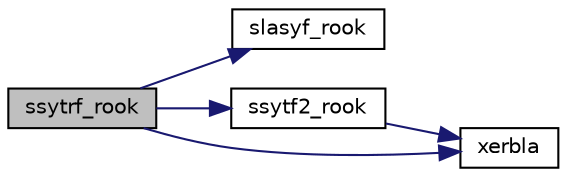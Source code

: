 digraph "ssytrf_rook"
{
 // LATEX_PDF_SIZE
  edge [fontname="Helvetica",fontsize="10",labelfontname="Helvetica",labelfontsize="10"];
  node [fontname="Helvetica",fontsize="10",shape=record];
  rankdir="LR";
  Node1 [label="ssytrf_rook",height=0.2,width=0.4,color="black", fillcolor="grey75", style="filled", fontcolor="black",tooltip="SSYTRF_ROOK"];
  Node1 -> Node2 [color="midnightblue",fontsize="10",style="solid",fontname="Helvetica"];
  Node2 [label="slasyf_rook",height=0.2,width=0.4,color="black", fillcolor="white", style="filled",URL="$slasyf__rook_8f.html#ab56807ae53bfd2750b0a03d5cdc738a2",tooltip="SLASYF_ROOK computes a partial factorization of a real symmetric matrix using the bounded Bunch-Kaufm..."];
  Node1 -> Node3 [color="midnightblue",fontsize="10",style="solid",fontname="Helvetica"];
  Node3 [label="ssytf2_rook",height=0.2,width=0.4,color="black", fillcolor="white", style="filled",URL="$ssytf2__rook_8f.html#a366e10c15d6365d941b0b915c8411ccd",tooltip="SSYTF2_ROOK computes the factorization of a real symmetric indefinite matrix using the bounded Bunch-..."];
  Node3 -> Node4 [color="midnightblue",fontsize="10",style="solid",fontname="Helvetica"];
  Node4 [label="xerbla",height=0.2,width=0.4,color="black", fillcolor="white", style="filled",URL="$xerbla_8f.html#a377ee61015baf8dea7770b3a404b1c07",tooltip="XERBLA"];
  Node1 -> Node4 [color="midnightblue",fontsize="10",style="solid",fontname="Helvetica"];
}

